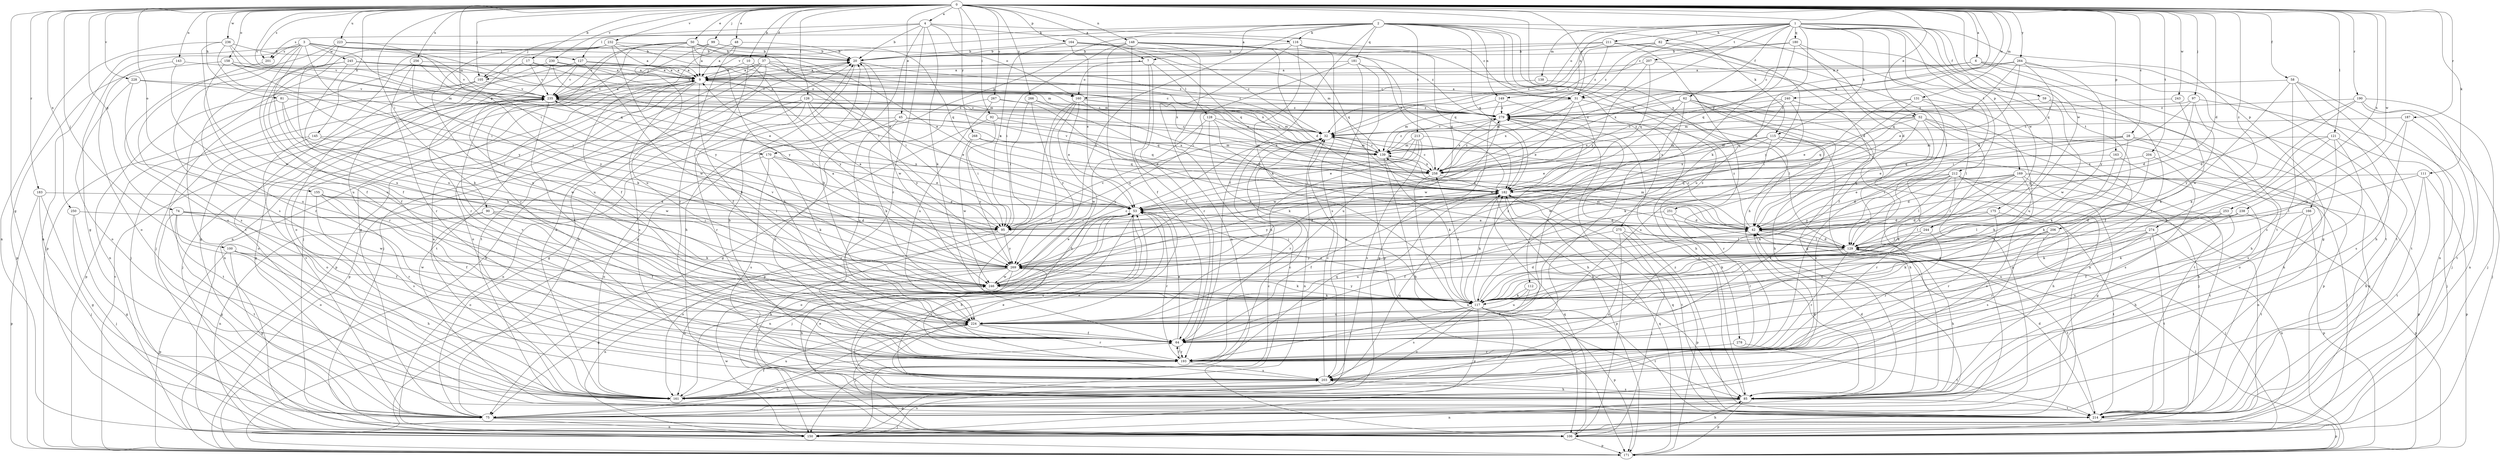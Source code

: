 strict digraph  {
0;
1;
2;
3;
4;
6;
7;
9;
10;
17;
20;
28;
31;
32;
37;
42;
45;
48;
50;
52;
53;
58;
59;
62;
64;
74;
75;
81;
82;
85;
90;
92;
95;
97;
99;
100;
105;
106;
111;
112;
115;
116;
117;
121;
126;
127;
128;
129;
131;
138;
139;
143;
145;
148;
149;
150;
155;
158;
160;
161;
163;
164;
166;
169;
170;
171;
175;
180;
181;
182;
183;
187;
190;
193;
201;
203;
204;
206;
207;
211;
212;
213;
214;
223;
224;
228;
230;
232;
235;
236;
238;
240;
243;
244;
245;
246;
250;
251;
253;
256;
258;
264;
266;
267;
268;
269;
274;
275;
278;
279;
0 -> 4  [label=a];
0 -> 6  [label=a];
0 -> 7  [label=a];
0 -> 10  [label=b];
0 -> 17  [label=b];
0 -> 28  [label=c];
0 -> 31  [label=c];
0 -> 37  [label=d];
0 -> 42  [label=d];
0 -> 45  [label=e];
0 -> 48  [label=e];
0 -> 50  [label=e];
0 -> 52  [label=e];
0 -> 58  [label=f];
0 -> 74  [label=g];
0 -> 75  [label=g];
0 -> 81  [label=h];
0 -> 90  [label=i];
0 -> 92  [label=i];
0 -> 95  [label=i];
0 -> 97  [label=j];
0 -> 99  [label=j];
0 -> 100  [label=j];
0 -> 105  [label=j];
0 -> 111  [label=k];
0 -> 121  [label=l];
0 -> 126  [label=l];
0 -> 131  [label=m];
0 -> 143  [label=n];
0 -> 145  [label=n];
0 -> 148  [label=n];
0 -> 155  [label=o];
0 -> 158  [label=o];
0 -> 163  [label=p];
0 -> 164  [label=p];
0 -> 183  [label=r];
0 -> 187  [label=r];
0 -> 190  [label=r];
0 -> 201  [label=s];
0 -> 204  [label=t];
0 -> 223  [label=u];
0 -> 228  [label=v];
0 -> 230  [label=v];
0 -> 232  [label=v];
0 -> 235  [label=v];
0 -> 236  [label=w];
0 -> 238  [label=w];
0 -> 240  [label=w];
0 -> 243  [label=w];
0 -> 244  [label=w];
0 -> 250  [label=x];
0 -> 251  [label=x];
0 -> 253  [label=x];
0 -> 256  [label=x];
0 -> 258  [label=x];
0 -> 264  [label=y];
0 -> 266  [label=y];
0 -> 267  [label=y];
0 -> 268  [label=y];
0 -> 274  [label=z];
1 -> 31  [label=c];
1 -> 59  [label=f];
1 -> 62  [label=f];
1 -> 64  [label=f];
1 -> 82  [label=h];
1 -> 112  [label=k];
1 -> 115  [label=k];
1 -> 138  [label=m];
1 -> 149  [label=n];
1 -> 160  [label=o];
1 -> 166  [label=p];
1 -> 169  [label=p];
1 -> 175  [label=q];
1 -> 180  [label=q];
1 -> 193  [label=r];
1 -> 206  [label=t];
1 -> 207  [label=t];
1 -> 211  [label=t];
1 -> 212  [label=t];
1 -> 244  [label=w];
1 -> 269  [label=y];
2 -> 7  [label=a];
2 -> 52  [label=e];
2 -> 64  [label=f];
2 -> 85  [label=h];
2 -> 115  [label=k];
2 -> 116  [label=k];
2 -> 149  [label=n];
2 -> 170  [label=p];
2 -> 181  [label=q];
2 -> 182  [label=q];
2 -> 201  [label=s];
2 -> 213  [label=t];
2 -> 235  [label=v];
2 -> 269  [label=y];
2 -> 275  [label=z];
2 -> 278  [label=z];
3 -> 20  [label=b];
3 -> 64  [label=f];
3 -> 75  [label=g];
3 -> 127  [label=l];
3 -> 139  [label=m];
3 -> 150  [label=n];
3 -> 170  [label=p];
3 -> 201  [label=s];
3 -> 203  [label=s];
3 -> 224  [label=u];
3 -> 235  [label=v];
3 -> 245  [label=w];
3 -> 269  [label=y];
4 -> 20  [label=b];
4 -> 31  [label=c];
4 -> 105  [label=j];
4 -> 116  [label=k];
4 -> 117  [label=k];
4 -> 127  [label=l];
4 -> 160  [label=o];
4 -> 171  [label=p];
4 -> 193  [label=r];
6 -> 9  [label=a];
6 -> 31  [label=c];
6 -> 75  [label=g];
6 -> 193  [label=r];
6 -> 214  [label=t];
6 -> 258  [label=x];
7 -> 64  [label=f];
7 -> 105  [label=j];
7 -> 128  [label=l];
7 -> 160  [label=o];
7 -> 193  [label=r];
9 -> 20  [label=b];
9 -> 31  [label=c];
9 -> 117  [label=k];
9 -> 150  [label=n];
9 -> 160  [label=o];
9 -> 161  [label=o];
9 -> 171  [label=p];
9 -> 203  [label=s];
9 -> 214  [label=t];
9 -> 235  [label=v];
10 -> 9  [label=a];
10 -> 64  [label=f];
10 -> 258  [label=x];
10 -> 269  [label=y];
17 -> 9  [label=a];
17 -> 105  [label=j];
17 -> 139  [label=m];
17 -> 235  [label=v];
20 -> 9  [label=a];
20 -> 85  [label=h];
20 -> 246  [label=w];
20 -> 258  [label=x];
28 -> 53  [label=e];
28 -> 85  [label=h];
28 -> 117  [label=k];
28 -> 139  [label=m];
28 -> 150  [label=n];
28 -> 182  [label=q];
31 -> 9  [label=a];
31 -> 53  [label=e];
31 -> 129  [label=l];
31 -> 139  [label=m];
31 -> 246  [label=w];
31 -> 258  [label=x];
32 -> 139  [label=m];
32 -> 150  [label=n];
32 -> 193  [label=r];
37 -> 9  [label=a];
37 -> 32  [label=c];
37 -> 95  [label=i];
37 -> 106  [label=j];
37 -> 161  [label=o];
37 -> 214  [label=t];
37 -> 235  [label=v];
37 -> 279  [label=z];
42 -> 32  [label=c];
42 -> 53  [label=e];
42 -> 129  [label=l];
42 -> 139  [label=m];
42 -> 279  [label=z];
45 -> 32  [label=c];
45 -> 117  [label=k];
45 -> 150  [label=n];
45 -> 224  [label=u];
45 -> 258  [label=x];
48 -> 9  [label=a];
48 -> 20  [label=b];
48 -> 64  [label=f];
48 -> 193  [label=r];
50 -> 20  [label=b];
50 -> 53  [label=e];
50 -> 95  [label=i];
50 -> 106  [label=j];
50 -> 139  [label=m];
50 -> 150  [label=n];
50 -> 193  [label=r];
50 -> 224  [label=u];
50 -> 269  [label=y];
52 -> 32  [label=c];
52 -> 75  [label=g];
52 -> 117  [label=k];
52 -> 161  [label=o];
52 -> 171  [label=p];
52 -> 182  [label=q];
52 -> 214  [label=t];
52 -> 258  [label=x];
53 -> 42  [label=d];
53 -> 85  [label=h];
53 -> 95  [label=i];
53 -> 106  [label=j];
53 -> 150  [label=n];
53 -> 161  [label=o];
53 -> 193  [label=r];
53 -> 203  [label=s];
58 -> 85  [label=h];
58 -> 150  [label=n];
58 -> 203  [label=s];
58 -> 214  [label=t];
58 -> 235  [label=v];
58 -> 246  [label=w];
59 -> 85  [label=h];
59 -> 246  [label=w];
59 -> 279  [label=z];
62 -> 64  [label=f];
62 -> 75  [label=g];
62 -> 85  [label=h];
62 -> 139  [label=m];
62 -> 150  [label=n];
62 -> 246  [label=w];
62 -> 279  [label=z];
64 -> 20  [label=b];
64 -> 53  [label=e];
64 -> 193  [label=r];
74 -> 42  [label=d];
74 -> 64  [label=f];
74 -> 75  [label=g];
74 -> 161  [label=o];
74 -> 214  [label=t];
74 -> 246  [label=w];
75 -> 20  [label=b];
75 -> 106  [label=j];
75 -> 150  [label=n];
75 -> 224  [label=u];
75 -> 235  [label=v];
81 -> 117  [label=k];
81 -> 161  [label=o];
81 -> 246  [label=w];
81 -> 279  [label=z];
82 -> 20  [label=b];
82 -> 32  [label=c];
82 -> 214  [label=t];
82 -> 269  [label=y];
82 -> 279  [label=z];
85 -> 42  [label=d];
85 -> 53  [label=e];
85 -> 75  [label=g];
85 -> 150  [label=n];
85 -> 171  [label=p];
85 -> 203  [label=s];
85 -> 214  [label=t];
85 -> 279  [label=z];
90 -> 42  [label=d];
90 -> 64  [label=f];
90 -> 117  [label=k];
90 -> 150  [label=n];
90 -> 161  [label=o];
92 -> 32  [label=c];
92 -> 95  [label=i];
92 -> 182  [label=q];
92 -> 193  [label=r];
95 -> 32  [label=c];
95 -> 85  [label=h];
95 -> 161  [label=o];
95 -> 269  [label=y];
97 -> 42  [label=d];
97 -> 95  [label=i];
97 -> 106  [label=j];
97 -> 269  [label=y];
97 -> 279  [label=z];
99 -> 9  [label=a];
99 -> 20  [label=b];
99 -> 75  [label=g];
99 -> 182  [label=q];
99 -> 235  [label=v];
100 -> 75  [label=g];
100 -> 85  [label=h];
100 -> 171  [label=p];
100 -> 246  [label=w];
100 -> 269  [label=y];
105 -> 106  [label=j];
105 -> 150  [label=n];
105 -> 193  [label=r];
105 -> 235  [label=v];
106 -> 53  [label=e];
106 -> 85  [label=h];
106 -> 171  [label=p];
106 -> 182  [label=q];
111 -> 85  [label=h];
111 -> 129  [label=l];
111 -> 171  [label=p];
111 -> 182  [label=q];
111 -> 214  [label=t];
112 -> 64  [label=f];
112 -> 117  [label=k];
112 -> 224  [label=u];
115 -> 53  [label=e];
115 -> 85  [label=h];
115 -> 106  [label=j];
115 -> 139  [label=m];
115 -> 193  [label=r];
115 -> 224  [label=u];
115 -> 246  [label=w];
115 -> 258  [label=x];
116 -> 20  [label=b];
116 -> 42  [label=d];
116 -> 117  [label=k];
116 -> 150  [label=n];
116 -> 182  [label=q];
116 -> 203  [label=s];
117 -> 20  [label=b];
117 -> 42  [label=d];
117 -> 53  [label=e];
117 -> 75  [label=g];
117 -> 106  [label=j];
117 -> 161  [label=o];
117 -> 171  [label=p];
117 -> 193  [label=r];
117 -> 203  [label=s];
117 -> 214  [label=t];
117 -> 224  [label=u];
117 -> 258  [label=x];
117 -> 269  [label=y];
117 -> 279  [label=z];
121 -> 64  [label=f];
121 -> 106  [label=j];
121 -> 117  [label=k];
121 -> 139  [label=m];
121 -> 161  [label=o];
121 -> 203  [label=s];
126 -> 53  [label=e];
126 -> 75  [label=g];
126 -> 171  [label=p];
126 -> 193  [label=r];
126 -> 269  [label=y];
126 -> 279  [label=z];
127 -> 9  [label=a];
127 -> 32  [label=c];
127 -> 75  [label=g];
127 -> 193  [label=r];
127 -> 235  [label=v];
127 -> 246  [label=w];
128 -> 32  [label=c];
128 -> 117  [label=k];
128 -> 129  [label=l];
128 -> 246  [label=w];
128 -> 258  [label=x];
129 -> 9  [label=a];
129 -> 42  [label=d];
129 -> 85  [label=h];
129 -> 117  [label=k];
129 -> 139  [label=m];
129 -> 193  [label=r];
129 -> 214  [label=t];
129 -> 269  [label=y];
131 -> 53  [label=e];
131 -> 64  [label=f];
131 -> 95  [label=i];
131 -> 129  [label=l];
131 -> 279  [label=z];
138 -> 75  [label=g];
138 -> 235  [label=v];
139 -> 32  [label=c];
139 -> 85  [label=h];
139 -> 117  [label=k];
139 -> 258  [label=x];
139 -> 279  [label=z];
143 -> 9  [label=a];
143 -> 161  [label=o];
143 -> 224  [label=u];
145 -> 139  [label=m];
145 -> 161  [label=o];
145 -> 214  [label=t];
145 -> 246  [label=w];
148 -> 20  [label=b];
148 -> 42  [label=d];
148 -> 64  [label=f];
148 -> 95  [label=i];
148 -> 106  [label=j];
148 -> 182  [label=q];
148 -> 224  [label=u];
148 -> 258  [label=x];
149 -> 75  [label=g];
149 -> 85  [label=h];
149 -> 224  [label=u];
149 -> 279  [label=z];
150 -> 32  [label=c];
150 -> 203  [label=s];
150 -> 246  [label=w];
155 -> 53  [label=e];
155 -> 64  [label=f];
155 -> 95  [label=i];
155 -> 193  [label=r];
155 -> 203  [label=s];
158 -> 9  [label=a];
158 -> 95  [label=i];
158 -> 171  [label=p];
158 -> 224  [label=u];
158 -> 279  [label=z];
160 -> 42  [label=d];
160 -> 53  [label=e];
160 -> 85  [label=h];
160 -> 139  [label=m];
160 -> 171  [label=p];
160 -> 269  [label=y];
160 -> 279  [label=z];
161 -> 9  [label=a];
161 -> 32  [label=c];
161 -> 42  [label=d];
161 -> 64  [label=f];
161 -> 182  [label=q];
161 -> 224  [label=u];
163 -> 85  [label=h];
163 -> 117  [label=k];
163 -> 258  [label=x];
164 -> 20  [label=b];
164 -> 32  [label=c];
164 -> 53  [label=e];
164 -> 95  [label=i];
164 -> 182  [label=q];
164 -> 279  [label=z];
166 -> 42  [label=d];
166 -> 85  [label=h];
166 -> 171  [label=p];
166 -> 214  [label=t];
169 -> 42  [label=d];
169 -> 53  [label=e];
169 -> 75  [label=g];
169 -> 106  [label=j];
169 -> 117  [label=k];
169 -> 129  [label=l];
169 -> 161  [label=o];
169 -> 171  [label=p];
169 -> 182  [label=q];
170 -> 53  [label=e];
170 -> 117  [label=k];
170 -> 161  [label=o];
170 -> 203  [label=s];
170 -> 258  [label=x];
171 -> 20  [label=b];
171 -> 129  [label=l];
171 -> 182  [label=q];
171 -> 235  [label=v];
175 -> 95  [label=i];
175 -> 129  [label=l];
175 -> 193  [label=r];
175 -> 214  [label=t];
180 -> 20  [label=b];
180 -> 32  [label=c];
180 -> 42  [label=d];
180 -> 85  [label=h];
180 -> 182  [label=q];
181 -> 9  [label=a];
181 -> 75  [label=g];
181 -> 95  [label=i];
181 -> 171  [label=p];
181 -> 182  [label=q];
182 -> 53  [label=e];
182 -> 64  [label=f];
182 -> 117  [label=k];
182 -> 171  [label=p];
182 -> 214  [label=t];
182 -> 269  [label=y];
183 -> 53  [label=e];
183 -> 75  [label=g];
183 -> 106  [label=j];
183 -> 171  [label=p];
187 -> 32  [label=c];
187 -> 106  [label=j];
187 -> 203  [label=s];
187 -> 246  [label=w];
190 -> 42  [label=d];
190 -> 106  [label=j];
190 -> 117  [label=k];
190 -> 150  [label=n];
190 -> 214  [label=t];
190 -> 279  [label=z];
193 -> 64  [label=f];
193 -> 182  [label=q];
193 -> 203  [label=s];
193 -> 235  [label=v];
201 -> 203  [label=s];
203 -> 20  [label=b];
203 -> 32  [label=c];
203 -> 53  [label=e];
203 -> 85  [label=h];
203 -> 161  [label=o];
204 -> 117  [label=k];
204 -> 203  [label=s];
204 -> 258  [label=x];
206 -> 106  [label=j];
206 -> 129  [label=l];
206 -> 203  [label=s];
206 -> 224  [label=u];
207 -> 9  [label=a];
207 -> 64  [label=f];
207 -> 182  [label=q];
207 -> 279  [label=z];
211 -> 9  [label=a];
211 -> 20  [label=b];
211 -> 32  [label=c];
211 -> 42  [label=d];
211 -> 129  [label=l];
211 -> 224  [label=u];
211 -> 279  [label=z];
212 -> 42  [label=d];
212 -> 64  [label=f];
212 -> 85  [label=h];
212 -> 117  [label=k];
212 -> 129  [label=l];
212 -> 150  [label=n];
212 -> 182  [label=q];
212 -> 193  [label=r];
212 -> 214  [label=t];
212 -> 269  [label=y];
213 -> 53  [label=e];
213 -> 85  [label=h];
213 -> 139  [label=m];
213 -> 203  [label=s];
213 -> 224  [label=u];
213 -> 269  [label=y];
214 -> 42  [label=d];
214 -> 171  [label=p];
214 -> 182  [label=q];
214 -> 279  [label=z];
223 -> 20  [label=b];
223 -> 64  [label=f];
223 -> 161  [label=o];
223 -> 182  [label=q];
223 -> 224  [label=u];
224 -> 64  [label=f];
224 -> 106  [label=j];
224 -> 193  [label=r];
228 -> 129  [label=l];
228 -> 161  [label=o];
228 -> 224  [label=u];
228 -> 235  [label=v];
230 -> 9  [label=a];
230 -> 53  [label=e];
230 -> 161  [label=o];
230 -> 224  [label=u];
230 -> 279  [label=z];
232 -> 9  [label=a];
232 -> 20  [label=b];
232 -> 53  [label=e];
232 -> 171  [label=p];
232 -> 214  [label=t];
232 -> 224  [label=u];
232 -> 269  [label=y];
235 -> 9  [label=a];
235 -> 64  [label=f];
235 -> 75  [label=g];
235 -> 95  [label=i];
235 -> 106  [label=j];
235 -> 171  [label=p];
235 -> 258  [label=x];
235 -> 279  [label=z];
236 -> 20  [label=b];
236 -> 95  [label=i];
236 -> 139  [label=m];
236 -> 150  [label=n];
236 -> 235  [label=v];
236 -> 246  [label=w];
238 -> 42  [label=d];
238 -> 117  [label=k];
238 -> 129  [label=l];
238 -> 171  [label=p];
240 -> 95  [label=i];
240 -> 139  [label=m];
240 -> 182  [label=q];
240 -> 224  [label=u];
240 -> 279  [label=z];
243 -> 117  [label=k];
243 -> 279  [label=z];
244 -> 117  [label=k];
244 -> 129  [label=l];
244 -> 193  [label=r];
245 -> 9  [label=a];
245 -> 64  [label=f];
245 -> 117  [label=k];
245 -> 139  [label=m];
245 -> 193  [label=r];
245 -> 235  [label=v];
246 -> 32  [label=c];
246 -> 117  [label=k];
246 -> 235  [label=v];
250 -> 75  [label=g];
250 -> 95  [label=i];
250 -> 106  [label=j];
251 -> 42  [label=d];
251 -> 64  [label=f];
251 -> 193  [label=r];
253 -> 42  [label=d];
253 -> 64  [label=f];
253 -> 117  [label=k];
253 -> 203  [label=s];
256 -> 9  [label=a];
256 -> 106  [label=j];
256 -> 117  [label=k];
256 -> 193  [label=r];
256 -> 269  [label=y];
258 -> 32  [label=c];
258 -> 150  [label=n];
258 -> 182  [label=q];
258 -> 235  [label=v];
258 -> 279  [label=z];
264 -> 9  [label=a];
264 -> 42  [label=d];
264 -> 53  [label=e];
264 -> 182  [label=q];
264 -> 214  [label=t];
264 -> 258  [label=x];
264 -> 269  [label=y];
266 -> 64  [label=f];
266 -> 95  [label=i];
266 -> 182  [label=q];
266 -> 279  [label=z];
267 -> 42  [label=d];
267 -> 75  [label=g];
267 -> 224  [label=u];
267 -> 279  [label=z];
268 -> 139  [label=m];
268 -> 182  [label=q];
268 -> 246  [label=w];
268 -> 269  [label=y];
269 -> 9  [label=a];
269 -> 53  [label=e];
269 -> 75  [label=g];
269 -> 85  [label=h];
269 -> 117  [label=k];
269 -> 150  [label=n];
269 -> 161  [label=o];
269 -> 193  [label=r];
269 -> 246  [label=w];
274 -> 117  [label=k];
274 -> 129  [label=l];
274 -> 150  [label=n];
274 -> 193  [label=r];
274 -> 214  [label=t];
274 -> 224  [label=u];
275 -> 106  [label=j];
275 -> 129  [label=l];
275 -> 161  [label=o];
275 -> 171  [label=p];
275 -> 224  [label=u];
278 -> 193  [label=r];
278 -> 214  [label=t];
279 -> 32  [label=c];
279 -> 106  [label=j];
279 -> 246  [label=w];
279 -> 258  [label=x];
}
